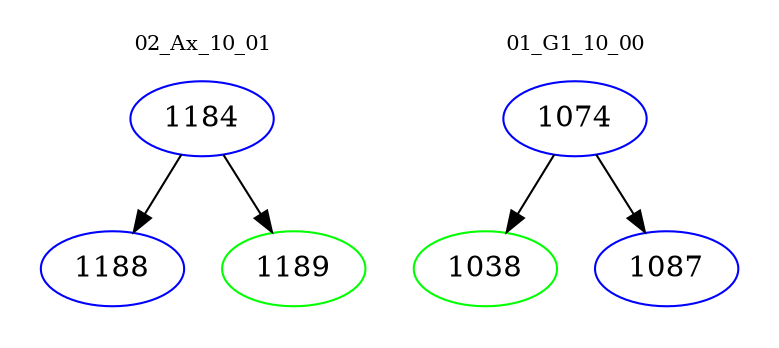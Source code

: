 digraph{
subgraph cluster_0 {
color = white
label = "02_Ax_10_01";
fontsize=10;
T0_1184 [label="1184", color="blue"]
T0_1184 -> T0_1188 [color="black"]
T0_1188 [label="1188", color="blue"]
T0_1184 -> T0_1189 [color="black"]
T0_1189 [label="1189", color="green"]
}
subgraph cluster_1 {
color = white
label = "01_G1_10_00";
fontsize=10;
T1_1074 [label="1074", color="blue"]
T1_1074 -> T1_1038 [color="black"]
T1_1038 [label="1038", color="green"]
T1_1074 -> T1_1087 [color="black"]
T1_1087 [label="1087", color="blue"]
}
}
